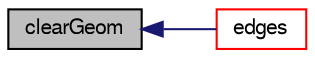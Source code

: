 digraph "clearGeom"
{
  bgcolor="transparent";
  edge [fontname="FreeSans",fontsize="10",labelfontname="FreeSans",labelfontsize="10"];
  node [fontname="FreeSans",fontsize="10",shape=record];
  rankdir="LR";
  Node266 [label="clearGeom",height=0.2,width=0.4,color="black", fillcolor="grey75", style="filled", fontcolor="black"];
  Node266 -> Node267 [dir="back",color="midnightblue",fontsize="10",style="solid",fontname="FreeSans"];
  Node267 [label="edges",height=0.2,width=0.4,color="red",URL="$a24718.html#ae18e01e2a06751fcbe6273d66f5ba9fb"];
}
